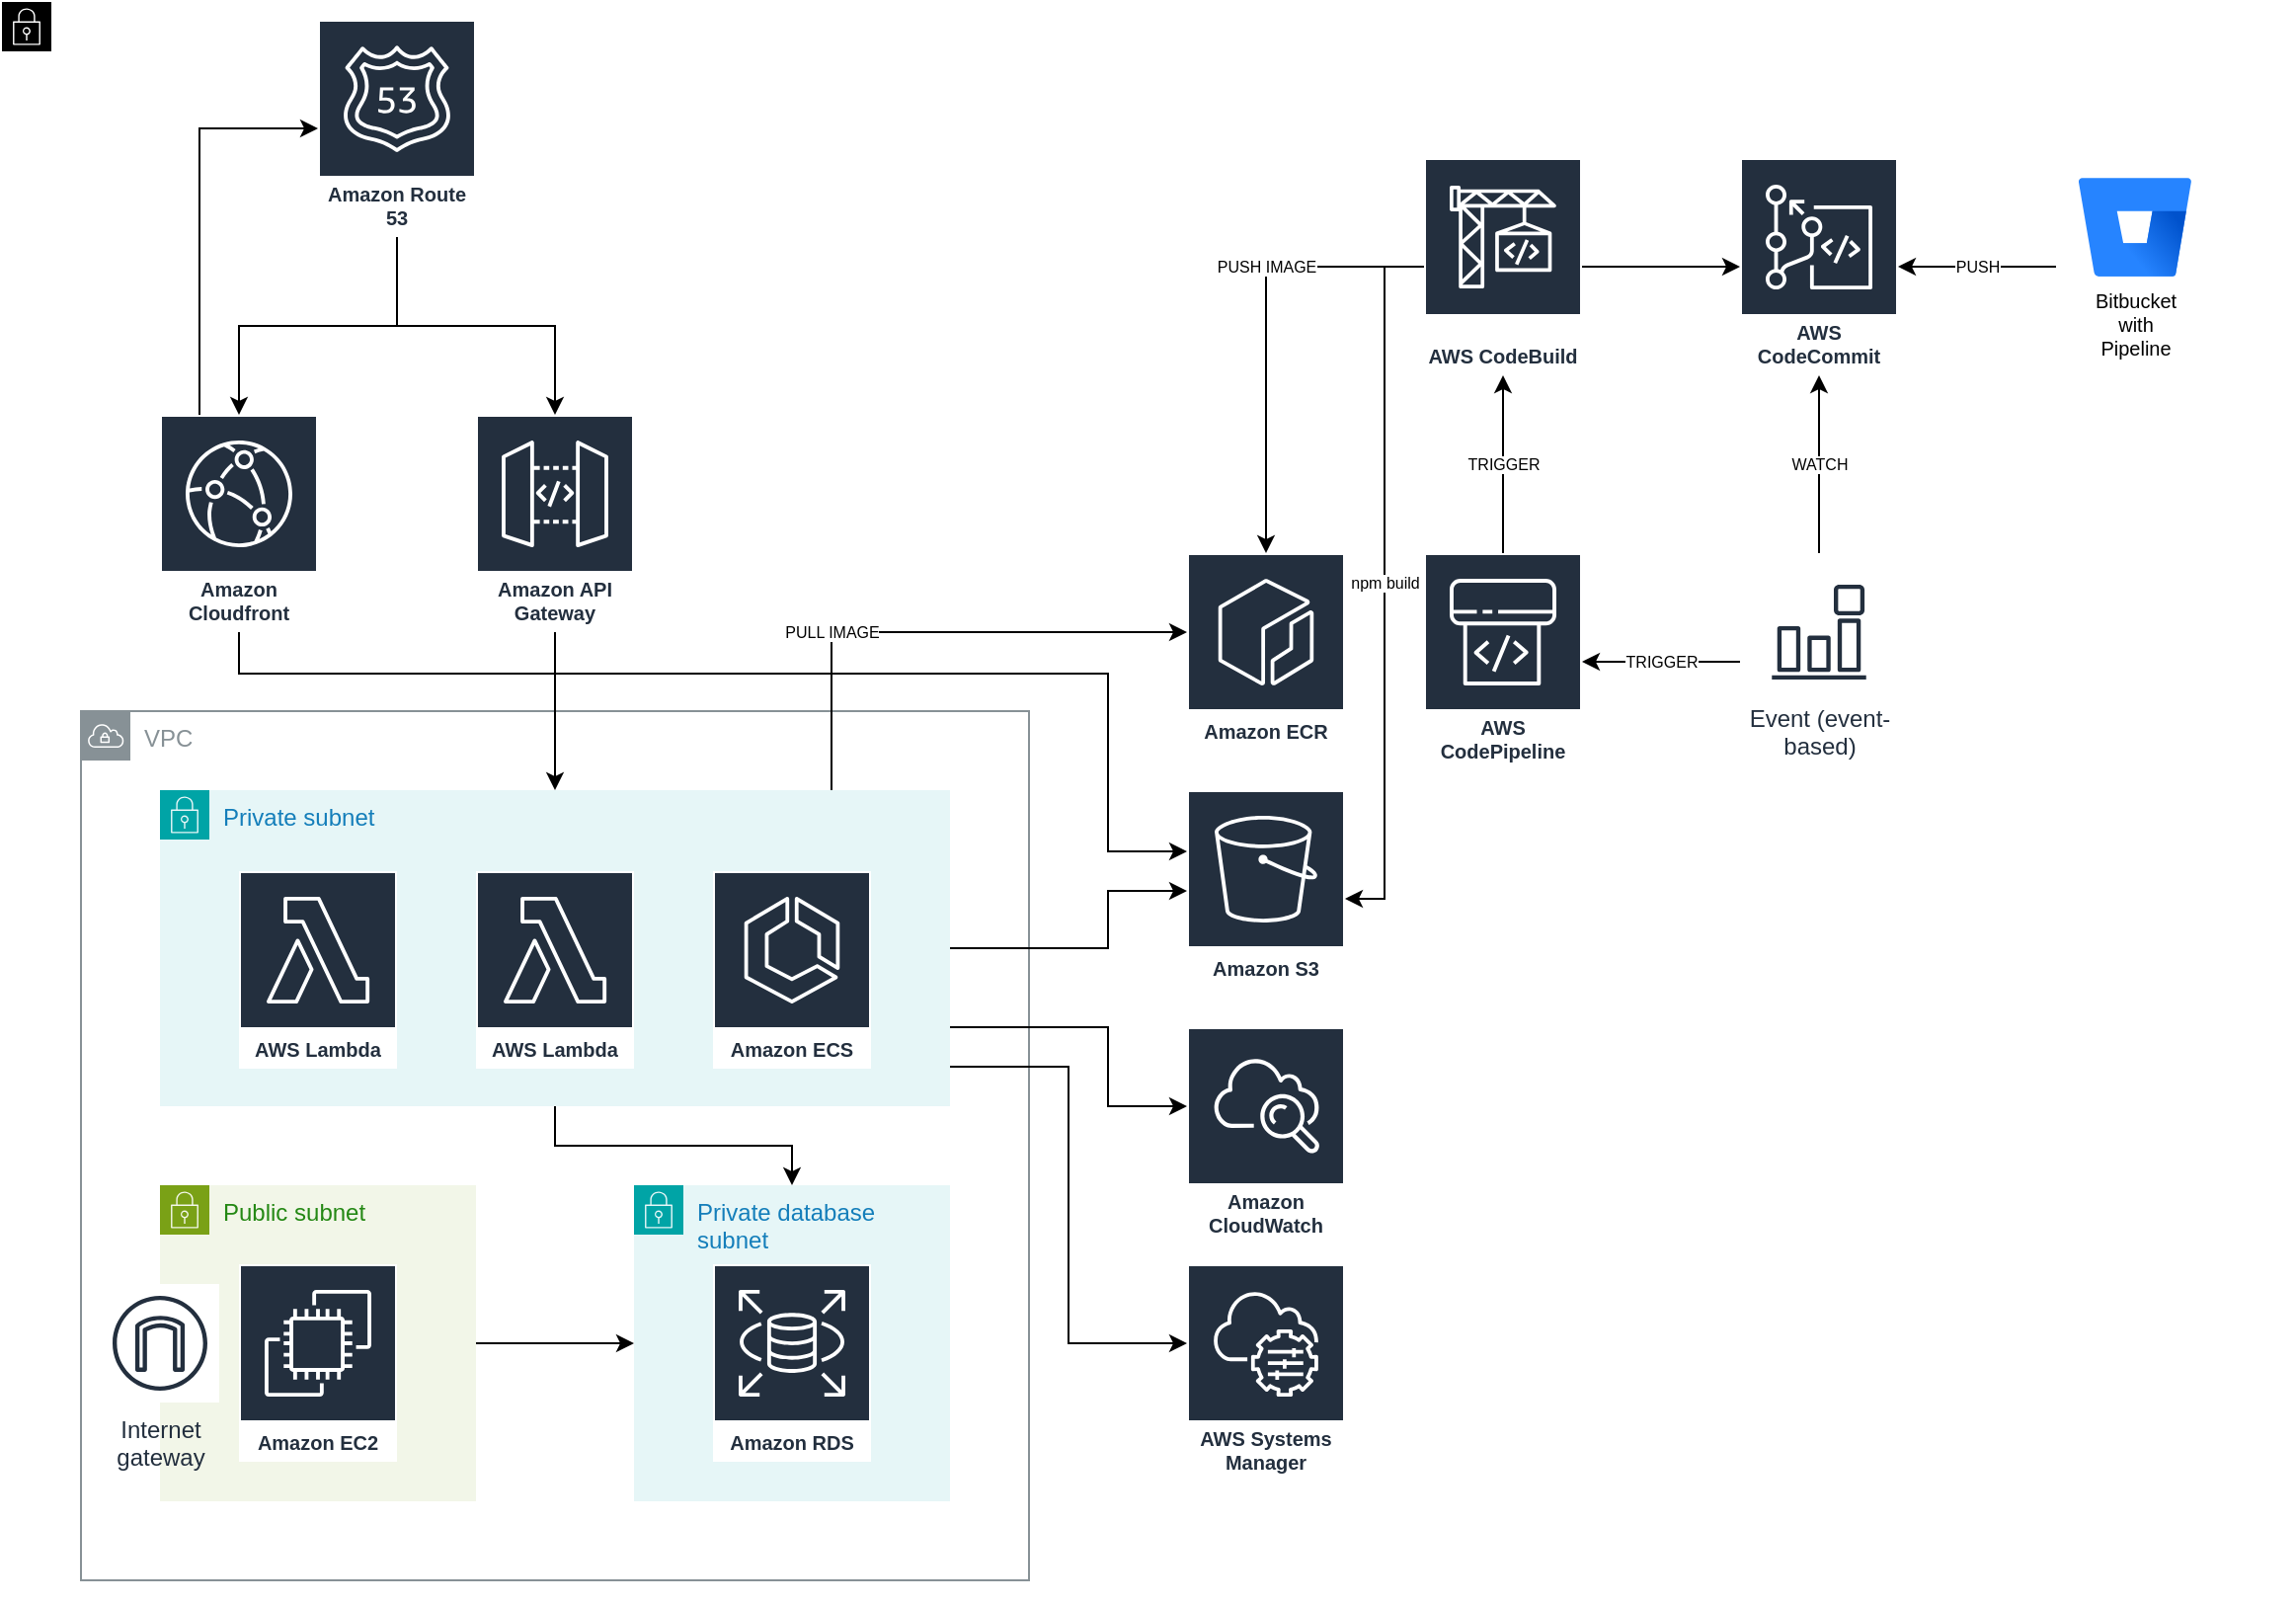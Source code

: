 <mxfile version="26.0.13">
  <diagram name="Sayfa -1" id="T5c-29nnTJdJgavPYzRY">
    <mxGraphModel dx="2574" dy="900" grid="1" gridSize="10" guides="1" tooltips="1" connect="1" arrows="1" fold="1" page="1" pageScale="1" pageWidth="1169" pageHeight="827" math="0" shadow="0">
      <root>
        <mxCell id="0" />
        <mxCell id="1" parent="0" />
        <mxCell id="g16Wq1d4LQn0EkF3N1o3-5" value="&lt;div&gt;&lt;br&gt;&lt;/div&gt;" style="points=[[0,0],[0.25,0],[0.5,0],[0.75,0],[1,0],[1,0.25],[1,0.5],[1,0.75],[1,1],[0.75,1],[0.5,1],[0.25,1],[0,1],[0,0.75],[0,0.5],[0,0.25]];outlineConnect=0;html=1;whiteSpace=wrap;fontSize=12;fontStyle=0;container=1;pointerEvents=0;collapsible=0;recursiveResize=0;shape=mxgraph.aws4.group;grIcon=mxgraph.aws4.group_security_group;grStroke=0;verticalAlign=top;align=left;spacingLeft=30;dashed=0;fillColor=none;" parent="1" vertex="1">
          <mxGeometry x="-1160" y="10" width="1160" height="810" as="geometry" />
        </mxCell>
        <mxCell id="crF3Aw2DtqwCxkJPiTV9-1" value="VPC" style="sketch=0;outlineConnect=0;gradientColor=none;html=1;whiteSpace=wrap;fontSize=12;fontStyle=0;shape=mxgraph.aws4.group;grIcon=mxgraph.aws4.group_vpc;strokeColor=#879196;fillColor=none;verticalAlign=top;align=left;spacingLeft=30;fontColor=#879196;dashed=0;" parent="g16Wq1d4LQn0EkF3N1o3-5" vertex="1">
          <mxGeometry x="40" y="359" width="480" height="440" as="geometry" />
        </mxCell>
        <mxCell id="crF3Aw2DtqwCxkJPiTV9-91" style="edgeStyle=orthogonalEdgeStyle;rounded=0;orthogonalLoop=1;jettySize=auto;html=1;" parent="g16Wq1d4LQn0EkF3N1o3-5" source="crF3Aw2DtqwCxkJPiTV9-5" target="crF3Aw2DtqwCxkJPiTV9-27" edge="1">
          <mxGeometry relative="1" as="geometry">
            <Array as="points">
              <mxPoint x="560" y="519" />
              <mxPoint x="560" y="559" />
            </Array>
          </mxGeometry>
        </mxCell>
        <mxCell id="crF3Aw2DtqwCxkJPiTV9-92" style="edgeStyle=orthogonalEdgeStyle;rounded=0;orthogonalLoop=1;jettySize=auto;html=1;" parent="g16Wq1d4LQn0EkF3N1o3-5" source="crF3Aw2DtqwCxkJPiTV9-5" target="crF3Aw2DtqwCxkJPiTV9-82" edge="1">
          <mxGeometry relative="1" as="geometry">
            <Array as="points">
              <mxPoint x="560" y="479" />
              <mxPoint x="560" y="450" />
            </Array>
          </mxGeometry>
        </mxCell>
        <mxCell id="crF3Aw2DtqwCxkJPiTV9-93" value="PULL IMAGE" style="edgeStyle=orthogonalEdgeStyle;rounded=0;orthogonalLoop=1;jettySize=auto;html=1;fontSize=8;" parent="g16Wq1d4LQn0EkF3N1o3-5" source="crF3Aw2DtqwCxkJPiTV9-5" target="crF3Aw2DtqwCxkJPiTV9-60" edge="1">
          <mxGeometry x="-0.385" relative="1" as="geometry">
            <Array as="points">
              <mxPoint x="420" y="319" />
            </Array>
            <mxPoint as="offset" />
          </mxGeometry>
        </mxCell>
        <mxCell id="crF3Aw2DtqwCxkJPiTV9-95" style="edgeStyle=orthogonalEdgeStyle;rounded=0;orthogonalLoop=1;jettySize=auto;html=1;" parent="g16Wq1d4LQn0EkF3N1o3-5" source="crF3Aw2DtqwCxkJPiTV9-5" target="crF3Aw2DtqwCxkJPiTV9-11" edge="1">
          <mxGeometry relative="1" as="geometry">
            <Array as="points">
              <mxPoint x="540" y="539" />
              <mxPoint x="540" y="679" />
            </Array>
          </mxGeometry>
        </mxCell>
        <mxCell id="crF3Aw2DtqwCxkJPiTV9-97" style="edgeStyle=orthogonalEdgeStyle;rounded=0;orthogonalLoop=1;jettySize=auto;html=1;" parent="g16Wq1d4LQn0EkF3N1o3-5" source="crF3Aw2DtqwCxkJPiTV9-5" target="crF3Aw2DtqwCxkJPiTV9-25" edge="1">
          <mxGeometry relative="1" as="geometry" />
        </mxCell>
        <mxCell id="crF3Aw2DtqwCxkJPiTV9-5" value="Private subnet" style="points=[[0,0],[0.25,0],[0.5,0],[0.75,0],[1,0],[1,0.25],[1,0.5],[1,0.75],[1,1],[0.75,1],[0.5,1],[0.25,1],[0,1],[0,0.75],[0,0.5],[0,0.25]];outlineConnect=0;gradientColor=none;html=1;whiteSpace=wrap;fontSize=12;fontStyle=0;container=1;pointerEvents=0;collapsible=0;recursiveResize=0;shape=mxgraph.aws4.group;grIcon=mxgraph.aws4.group_security_group;grStroke=0;strokeColor=#00A4A6;fillColor=#E6F6F7;verticalAlign=top;align=left;spacingLeft=30;fontColor=#147EBA;dashed=0;" parent="g16Wq1d4LQn0EkF3N1o3-5" vertex="1">
          <mxGeometry x="80" y="399" width="400" height="160" as="geometry" />
        </mxCell>
        <mxCell id="crF3Aw2DtqwCxkJPiTV9-7" value="AWS Lambda" style="sketch=0;outlineConnect=0;fontColor=#232F3E;gradientColor=none;strokeColor=#ffffff;fillColor=#232F3E;dashed=0;verticalLabelPosition=middle;verticalAlign=bottom;align=center;html=1;whiteSpace=wrap;fontSize=10;fontStyle=1;spacing=3;shape=mxgraph.aws4.productIcon;prIcon=mxgraph.aws4.lambda;" parent="crF3Aw2DtqwCxkJPiTV9-5" vertex="1">
          <mxGeometry x="40" y="41" width="80" height="100" as="geometry" />
        </mxCell>
        <mxCell id="crF3Aw2DtqwCxkJPiTV9-29" value="AWS Lambda" style="sketch=0;outlineConnect=0;fontColor=#232F3E;gradientColor=none;strokeColor=#ffffff;fillColor=#232F3E;dashed=0;verticalLabelPosition=middle;verticalAlign=bottom;align=center;html=1;whiteSpace=wrap;fontSize=10;fontStyle=1;spacing=3;shape=mxgraph.aws4.productIcon;prIcon=mxgraph.aws4.lambda;" parent="crF3Aw2DtqwCxkJPiTV9-5" vertex="1">
          <mxGeometry x="160" y="41" width="80" height="100" as="geometry" />
        </mxCell>
        <mxCell id="1FnTphYsWKvSta4HkJgf-2" value="Amazon ECS" style="sketch=0;outlineConnect=0;fontColor=#232F3E;gradientColor=none;strokeColor=#ffffff;fillColor=#232F3E;dashed=0;verticalLabelPosition=middle;verticalAlign=bottom;align=center;html=1;whiteSpace=wrap;fontSize=10;fontStyle=1;spacing=3;shape=mxgraph.aws4.productIcon;prIcon=mxgraph.aws4.ecs;" vertex="1" parent="crF3Aw2DtqwCxkJPiTV9-5">
          <mxGeometry x="280" y="41" width="80" height="100" as="geometry" />
        </mxCell>
        <mxCell id="crF3Aw2DtqwCxkJPiTV9-89" style="edgeStyle=orthogonalEdgeStyle;rounded=0;orthogonalLoop=1;jettySize=auto;html=1;" parent="g16Wq1d4LQn0EkF3N1o3-5" source="crF3Aw2DtqwCxkJPiTV9-6" target="crF3Aw2DtqwCxkJPiTV9-25" edge="1">
          <mxGeometry relative="1" as="geometry" />
        </mxCell>
        <mxCell id="crF3Aw2DtqwCxkJPiTV9-6" value="Public subnet" style="points=[[0,0],[0.25,0],[0.5,0],[0.75,0],[1,0],[1,0.25],[1,0.5],[1,0.75],[1,1],[0.75,1],[0.5,1],[0.25,1],[0,1],[0,0.75],[0,0.5],[0,0.25]];outlineConnect=0;gradientColor=none;html=1;whiteSpace=wrap;fontSize=12;fontStyle=0;container=1;pointerEvents=0;collapsible=0;recursiveResize=0;shape=mxgraph.aws4.group;grIcon=mxgraph.aws4.group_security_group;grStroke=0;strokeColor=#7AA116;fillColor=#F2F6E8;verticalAlign=top;align=left;spacingLeft=30;fontColor=#248814;dashed=0;" parent="g16Wq1d4LQn0EkF3N1o3-5" vertex="1">
          <mxGeometry x="80" y="599" width="160" height="160" as="geometry" />
        </mxCell>
        <mxCell id="crF3Aw2DtqwCxkJPiTV9-16" value="Amazon EC2" style="sketch=0;outlineConnect=0;fontColor=#232F3E;gradientColor=none;strokeColor=#ffffff;fillColor=#232F3E;dashed=0;verticalLabelPosition=middle;verticalAlign=bottom;align=center;html=1;whiteSpace=wrap;fontSize=10;fontStyle=1;spacing=3;shape=mxgraph.aws4.productIcon;prIcon=mxgraph.aws4.ec2;" parent="crF3Aw2DtqwCxkJPiTV9-6" vertex="1">
          <mxGeometry x="40" y="40" width="80" height="100" as="geometry" />
        </mxCell>
        <mxCell id="crF3Aw2DtqwCxkJPiTV9-86" value="TRIGGER" style="edgeStyle=orthogonalEdgeStyle;rounded=0;orthogonalLoop=1;jettySize=auto;html=1;fontSize=8;" parent="g16Wq1d4LQn0EkF3N1o3-5" source="crF3Aw2DtqwCxkJPiTV9-12" target="crF3Aw2DtqwCxkJPiTV9-73" edge="1">
          <mxGeometry relative="1" as="geometry" />
        </mxCell>
        <mxCell id="crF3Aw2DtqwCxkJPiTV9-12" value="AWS CodePipeline" style="sketch=0;outlineConnect=0;fontColor=#232F3E;gradientColor=none;strokeColor=#ffffff;fillColor=#232F3E;dashed=0;verticalLabelPosition=middle;verticalAlign=bottom;align=center;html=1;whiteSpace=wrap;fontSize=10;fontStyle=1;spacing=3;shape=mxgraph.aws4.productIcon;prIcon=mxgraph.aws4.codepipeline;" parent="g16Wq1d4LQn0EkF3N1o3-5" vertex="1">
          <mxGeometry x="720" y="279" width="80" height="110" as="geometry" />
        </mxCell>
        <mxCell id="crF3Aw2DtqwCxkJPiTV9-15" value="AWS CodeCommit" style="sketch=0;outlineConnect=0;fontColor=#232F3E;gradientColor=none;strokeColor=#ffffff;fillColor=#232F3E;dashed=0;verticalLabelPosition=middle;verticalAlign=bottom;align=center;html=1;whiteSpace=wrap;fontSize=10;fontStyle=1;spacing=3;shape=mxgraph.aws4.productIcon;prIcon=mxgraph.aws4.codecommit;" parent="g16Wq1d4LQn0EkF3N1o3-5" vertex="1">
          <mxGeometry x="880" y="79" width="80" height="110" as="geometry" />
        </mxCell>
        <mxCell id="crF3Aw2DtqwCxkJPiTV9-25" value="Private database subnet" style="points=[[0,0],[0.25,0],[0.5,0],[0.75,0],[1,0],[1,0.25],[1,0.5],[1,0.75],[1,1],[0.75,1],[0.5,1],[0.25,1],[0,1],[0,0.75],[0,0.5],[0,0.25]];outlineConnect=0;gradientColor=none;html=1;whiteSpace=wrap;fontSize=12;fontStyle=0;container=1;pointerEvents=0;collapsible=0;recursiveResize=0;shape=mxgraph.aws4.group;grIcon=mxgraph.aws4.group_security_group;grStroke=0;strokeColor=#00A4A6;fillColor=#E6F6F7;verticalAlign=top;align=left;spacingLeft=30;fontColor=#147EBA;dashed=0;" parent="g16Wq1d4LQn0EkF3N1o3-5" vertex="1">
          <mxGeometry x="320" y="599" width="160" height="160" as="geometry" />
        </mxCell>
        <mxCell id="crF3Aw2DtqwCxkJPiTV9-10" value="Amazon RDS" style="sketch=0;outlineConnect=0;fontColor=#232F3E;gradientColor=none;strokeColor=#ffffff;fillColor=#232F3E;dashed=0;verticalLabelPosition=middle;verticalAlign=bottom;align=center;html=1;whiteSpace=wrap;fontSize=10;fontStyle=1;spacing=3;shape=mxgraph.aws4.productIcon;prIcon=mxgraph.aws4.rds;" parent="crF3Aw2DtqwCxkJPiTV9-25" vertex="1">
          <mxGeometry x="40" y="40" width="80" height="100" as="geometry" />
        </mxCell>
        <mxCell id="crF3Aw2DtqwCxkJPiTV9-42" value="PUSH" style="edgeStyle=orthogonalEdgeStyle;rounded=0;orthogonalLoop=1;jettySize=auto;html=1;fontSize=8;" parent="g16Wq1d4LQn0EkF3N1o3-5" source="crF3Aw2DtqwCxkJPiTV9-39" target="crF3Aw2DtqwCxkJPiTV9-15" edge="1">
          <mxGeometry relative="1" as="geometry">
            <mxPoint as="offset" />
          </mxGeometry>
        </mxCell>
        <mxCell id="crF3Aw2DtqwCxkJPiTV9-47" value="" style="group;fontSize=11;" parent="g16Wq1d4LQn0EkF3N1o3-5" connectable="0" vertex="1">
          <mxGeometry x="1040" y="79" width="80" height="110" as="geometry" />
        </mxCell>
        <mxCell id="crF3Aw2DtqwCxkJPiTV9-39" value="" style="rounded=0;whiteSpace=wrap;html=1;fillColor=none;strokeColor=none;" parent="crF3Aw2DtqwCxkJPiTV9-47" vertex="1">
          <mxGeometry width="80" height="110" as="geometry" />
        </mxCell>
        <mxCell id="crF3Aw2DtqwCxkJPiTV9-26" value="Bitbucket&lt;div&gt;with&lt;/div&gt;&lt;div&gt;Pipeline&lt;/div&gt;" style="image;html=1;image=img/lib/atlassian/Bitbucket_Logo.svg;fontSize=10;" parent="crF3Aw2DtqwCxkJPiTV9-47" vertex="1">
          <mxGeometry x="11.5" y="10" width="57" height="50" as="geometry" />
        </mxCell>
        <mxCell id="crF3Aw2DtqwCxkJPiTV9-48" value="" style="group" parent="g16Wq1d4LQn0EkF3N1o3-5" connectable="0" vertex="1">
          <mxGeometry x="880" y="279" width="80" height="110" as="geometry" />
        </mxCell>
        <mxCell id="crF3Aw2DtqwCxkJPiTV9-28" value="Event (event-&#xa;based)" style="sketch=0;outlineConnect=0;fontColor=#232F3E;gradientColor=none;strokeColor=#232F3E;fillColor=#ffffff;dashed=0;verticalLabelPosition=bottom;verticalAlign=top;align=center;html=1;fontSize=12;fontStyle=0;aspect=fixed;shape=mxgraph.aws4.resourceIcon;resIcon=mxgraph.aws4.event_event_based;" parent="crF3Aw2DtqwCxkJPiTV9-48" vertex="1">
          <mxGeometry x="10" y="10" width="60" height="60" as="geometry" />
        </mxCell>
        <mxCell id="crF3Aw2DtqwCxkJPiTV9-46" value="" style="rounded=0;whiteSpace=wrap;html=1;fillColor=none;strokeColor=none;" parent="crF3Aw2DtqwCxkJPiTV9-48" vertex="1">
          <mxGeometry width="80" height="110" as="geometry" />
        </mxCell>
        <mxCell id="crF3Aw2DtqwCxkJPiTV9-50" value="TRIGGER" style="edgeStyle=orthogonalEdgeStyle;rounded=0;orthogonalLoop=1;jettySize=auto;html=1;fontSize=8;" parent="g16Wq1d4LQn0EkF3N1o3-5" source="crF3Aw2DtqwCxkJPiTV9-46" target="crF3Aw2DtqwCxkJPiTV9-12" edge="1">
          <mxGeometry relative="1" as="geometry" />
        </mxCell>
        <mxCell id="crF3Aw2DtqwCxkJPiTV9-67" style="edgeStyle=orthogonalEdgeStyle;rounded=0;orthogonalLoop=1;jettySize=auto;html=1;" parent="g16Wq1d4LQn0EkF3N1o3-5" source="crF3Aw2DtqwCxkJPiTV9-9" target="crF3Aw2DtqwCxkJPiTV9-5" edge="1">
          <mxGeometry relative="1" as="geometry" />
        </mxCell>
        <mxCell id="crF3Aw2DtqwCxkJPiTV9-11" value="AWS Systems Manager" style="sketch=0;outlineConnect=0;fontColor=#232F3E;gradientColor=none;strokeColor=#ffffff;fillColor=#232F3E;dashed=0;verticalLabelPosition=middle;verticalAlign=bottom;align=center;html=1;whiteSpace=wrap;fontSize=10;fontStyle=1;spacing=3;shape=mxgraph.aws4.productIcon;prIcon=mxgraph.aws4.systems_manager;" parent="g16Wq1d4LQn0EkF3N1o3-5" vertex="1">
          <mxGeometry x="600" y="639" width="80" height="110" as="geometry" />
        </mxCell>
        <mxCell id="crF3Aw2DtqwCxkJPiTV9-27" value="Amazon CloudWatch" style="sketch=0;outlineConnect=0;fontColor=#232F3E;gradientColor=none;strokeColor=#ffffff;fillColor=#232F3E;dashed=0;verticalLabelPosition=middle;verticalAlign=bottom;align=center;html=1;whiteSpace=wrap;fontSize=10;fontStyle=1;spacing=3;shape=mxgraph.aws4.productIcon;prIcon=mxgraph.aws4.cloudwatch;" parent="g16Wq1d4LQn0EkF3N1o3-5" vertex="1">
          <mxGeometry x="600" y="519" width="80" height="110" as="geometry" />
        </mxCell>
        <mxCell id="crF3Aw2DtqwCxkJPiTV9-77" value="" style="group" parent="g16Wq1d4LQn0EkF3N1o3-5" connectable="0" vertex="1">
          <mxGeometry x="600" y="279" width="80" height="110" as="geometry" />
        </mxCell>
        <mxCell id="crF3Aw2DtqwCxkJPiTV9-76" value="" style="rounded=0;whiteSpace=wrap;html=1;fillColor=none;strokeColor=none;" parent="crF3Aw2DtqwCxkJPiTV9-77" vertex="1">
          <mxGeometry width="80" height="110" as="geometry" />
        </mxCell>
        <mxCell id="crF3Aw2DtqwCxkJPiTV9-60" value="Amazon ECR" style="sketch=0;outlineConnect=0;fontColor=#232F3E;gradientColor=none;strokeColor=#ffffff;fillColor=#232F3E;dashed=0;verticalLabelPosition=middle;verticalAlign=bottom;align=center;html=1;whiteSpace=wrap;fontSize=10;fontStyle=1;spacing=3;shape=mxgraph.aws4.productIcon;prIcon=mxgraph.aws4.ecr;" parent="crF3Aw2DtqwCxkJPiTV9-77" vertex="1">
          <mxGeometry width="80" height="100" as="geometry" />
        </mxCell>
        <mxCell id="crF3Aw2DtqwCxkJPiTV9-78" value="" style="group" parent="g16Wq1d4LQn0EkF3N1o3-5" connectable="0" vertex="1">
          <mxGeometry x="720" y="79" width="80" height="110" as="geometry" />
        </mxCell>
        <mxCell id="crF3Aw2DtqwCxkJPiTV9-14" value="AWS CodeBuild" style="sketch=0;outlineConnect=0;fontColor=#232F3E;gradientColor=none;strokeColor=#ffffff;fillColor=#232F3E;dashed=0;verticalLabelPosition=middle;verticalAlign=bottom;align=center;html=1;whiteSpace=wrap;fontSize=10;fontStyle=1;spacing=3;shape=mxgraph.aws4.productIcon;prIcon=mxgraph.aws4.codebuild;" parent="crF3Aw2DtqwCxkJPiTV9-78" vertex="1">
          <mxGeometry width="80" height="110" as="geometry" />
        </mxCell>
        <mxCell id="crF3Aw2DtqwCxkJPiTV9-73" value="" style="rounded=0;whiteSpace=wrap;html=1;fillColor=none;strokeColor=none;" parent="crF3Aw2DtqwCxkJPiTV9-78" vertex="1">
          <mxGeometry width="80" height="110" as="geometry" />
        </mxCell>
        <mxCell id="crF3Aw2DtqwCxkJPiTV9-79" style="edgeStyle=orthogonalEdgeStyle;rounded=0;orthogonalLoop=1;jettySize=auto;html=1;" parent="g16Wq1d4LQn0EkF3N1o3-5" source="crF3Aw2DtqwCxkJPiTV9-73" target="crF3Aw2DtqwCxkJPiTV9-15" edge="1">
          <mxGeometry relative="1" as="geometry" />
        </mxCell>
        <mxCell id="crF3Aw2DtqwCxkJPiTV9-81" value="PUSH IMAGE" style="edgeStyle=orthogonalEdgeStyle;rounded=0;orthogonalLoop=1;jettySize=auto;html=1;fontSize=8;" parent="g16Wq1d4LQn0EkF3N1o3-5" source="crF3Aw2DtqwCxkJPiTV9-73" target="crF3Aw2DtqwCxkJPiTV9-76" edge="1">
          <mxGeometry x="-0.289" relative="1" as="geometry">
            <mxPoint as="offset" />
          </mxGeometry>
        </mxCell>
        <mxCell id="crF3Aw2DtqwCxkJPiTV9-83" value="" style="group" parent="g16Wq1d4LQn0EkF3N1o3-5" connectable="0" vertex="1">
          <mxGeometry x="600" y="399" width="80" height="110" as="geometry" />
        </mxCell>
        <mxCell id="crF3Aw2DtqwCxkJPiTV9-17" value="Amazon S3" style="sketch=0;outlineConnect=0;fontColor=#232F3E;gradientColor=none;strokeColor=#ffffff;fillColor=#232F3E;dashed=0;verticalLabelPosition=middle;verticalAlign=bottom;align=center;html=1;whiteSpace=wrap;fontSize=10;fontStyle=1;spacing=3;shape=mxgraph.aws4.productIcon;prIcon=mxgraph.aws4.s3;" parent="crF3Aw2DtqwCxkJPiTV9-83" vertex="1">
          <mxGeometry width="80" height="100" as="geometry" />
        </mxCell>
        <mxCell id="crF3Aw2DtqwCxkJPiTV9-82" value="" style="rounded=0;whiteSpace=wrap;html=1;fillColor=none;strokeColor=none;" parent="crF3Aw2DtqwCxkJPiTV9-83" vertex="1">
          <mxGeometry width="80" height="110" as="geometry" />
        </mxCell>
        <mxCell id="crF3Aw2DtqwCxkJPiTV9-88" value="WATCH" style="edgeStyle=orthogonalEdgeStyle;rounded=0;orthogonalLoop=1;jettySize=auto;html=1;fontSize=8;" parent="g16Wq1d4LQn0EkF3N1o3-5" source="crF3Aw2DtqwCxkJPiTV9-46" target="crF3Aw2DtqwCxkJPiTV9-15" edge="1">
          <mxGeometry relative="1" as="geometry">
            <mxPoint as="offset" />
          </mxGeometry>
        </mxCell>
        <mxCell id="crF3Aw2DtqwCxkJPiTV9-96" value="Internet&#xa;gateway" style="sketch=0;outlineConnect=0;fontColor=#232F3E;gradientColor=none;strokeColor=#232F3E;fillColor=#ffffff;dashed=0;verticalLabelPosition=bottom;verticalAlign=top;align=center;html=1;fontSize=12;fontStyle=0;aspect=fixed;shape=mxgraph.aws4.resourceIcon;resIcon=mxgraph.aws4.internet_gateway;" parent="g16Wq1d4LQn0EkF3N1o3-5" vertex="1">
          <mxGeometry x="50" y="649" width="60" height="60" as="geometry" />
        </mxCell>
        <mxCell id="crF3Aw2DtqwCxkJPiTV9-54" style="edgeStyle=orthogonalEdgeStyle;rounded=0;orthogonalLoop=1;jettySize=auto;html=1;" parent="g16Wq1d4LQn0EkF3N1o3-5" source="crF3Aw2DtqwCxkJPiTV9-18" target="crF3Aw2DtqwCxkJPiTV9-9" edge="1">
          <mxGeometry relative="1" as="geometry" />
        </mxCell>
        <mxCell id="crF3Aw2DtqwCxkJPiTV9-55" style="edgeStyle=orthogonalEdgeStyle;rounded=0;orthogonalLoop=1;jettySize=auto;html=1;" parent="g16Wq1d4LQn0EkF3N1o3-5" source="crF3Aw2DtqwCxkJPiTV9-18" target="crF3Aw2DtqwCxkJPiTV9-19" edge="1">
          <mxGeometry relative="1" as="geometry" />
        </mxCell>
        <mxCell id="crF3Aw2DtqwCxkJPiTV9-18" value="Amazon Route 53" style="sketch=0;outlineConnect=0;fontColor=#232F3E;gradientColor=none;strokeColor=#ffffff;fillColor=#232F3E;dashed=0;verticalLabelPosition=middle;verticalAlign=bottom;align=center;html=1;whiteSpace=wrap;fontSize=10;fontStyle=1;spacing=3;shape=mxgraph.aws4.productIcon;prIcon=mxgraph.aws4.route_53;" parent="g16Wq1d4LQn0EkF3N1o3-5" vertex="1">
          <mxGeometry x="160" y="9" width="80" height="110" as="geometry" />
        </mxCell>
        <mxCell id="crF3Aw2DtqwCxkJPiTV9-56" style="edgeStyle=orthogonalEdgeStyle;rounded=0;orthogonalLoop=1;jettySize=auto;html=1;" parent="g16Wq1d4LQn0EkF3N1o3-5" source="crF3Aw2DtqwCxkJPiTV9-19" target="crF3Aw2DtqwCxkJPiTV9-18" edge="1">
          <mxGeometry relative="1" as="geometry">
            <Array as="points">
              <mxPoint x="100" y="64" />
            </Array>
          </mxGeometry>
        </mxCell>
        <mxCell id="g16Wq1d4LQn0EkF3N1o3-10" style="edgeStyle=orthogonalEdgeStyle;rounded=0;orthogonalLoop=1;jettySize=auto;html=1;" parent="g16Wq1d4LQn0EkF3N1o3-5" source="crF3Aw2DtqwCxkJPiTV9-19" target="crF3Aw2DtqwCxkJPiTV9-82" edge="1">
          <mxGeometry relative="1" as="geometry">
            <Array as="points">
              <mxPoint x="120" y="340" />
              <mxPoint x="560" y="340" />
              <mxPoint x="560" y="430" />
            </Array>
          </mxGeometry>
        </mxCell>
        <mxCell id="crF3Aw2DtqwCxkJPiTV9-19" value="Amazon Cloudfront" style="sketch=0;outlineConnect=0;fontColor=#232F3E;gradientColor=none;strokeColor=#ffffff;fillColor=#232F3E;dashed=0;verticalLabelPosition=middle;verticalAlign=bottom;align=center;html=1;whiteSpace=wrap;fontSize=10;fontStyle=1;spacing=3;shape=mxgraph.aws4.productIcon;prIcon=mxgraph.aws4.cloudfront;" parent="g16Wq1d4LQn0EkF3N1o3-5" vertex="1">
          <mxGeometry x="80" y="209" width="80" height="110" as="geometry" />
        </mxCell>
        <mxCell id="crF3Aw2DtqwCxkJPiTV9-9" value="Amazon API Gateway" style="sketch=0;outlineConnect=0;fontColor=#232F3E;gradientColor=none;strokeColor=#ffffff;fillColor=#232F3E;dashed=0;verticalLabelPosition=middle;verticalAlign=bottom;align=center;html=1;whiteSpace=wrap;fontSize=10;fontStyle=1;spacing=3;shape=mxgraph.aws4.productIcon;prIcon=mxgraph.aws4.api_gateway;" parent="g16Wq1d4LQn0EkF3N1o3-5" vertex="1">
          <mxGeometry x="240" y="209" width="80" height="110" as="geometry" />
        </mxCell>
        <mxCell id="g16Wq1d4LQn0EkF3N1o3-11" value="npm build" style="edgeStyle=orthogonalEdgeStyle;rounded=0;orthogonalLoop=1;jettySize=auto;html=1;fontSize=8;" parent="g16Wq1d4LQn0EkF3N1o3-5" source="crF3Aw2DtqwCxkJPiTV9-73" target="crF3Aw2DtqwCxkJPiTV9-82" edge="1">
          <mxGeometry relative="1" as="geometry">
            <Array as="points">
              <mxPoint x="700" y="134" />
              <mxPoint x="700" y="454" />
            </Array>
          </mxGeometry>
        </mxCell>
      </root>
    </mxGraphModel>
  </diagram>
</mxfile>
